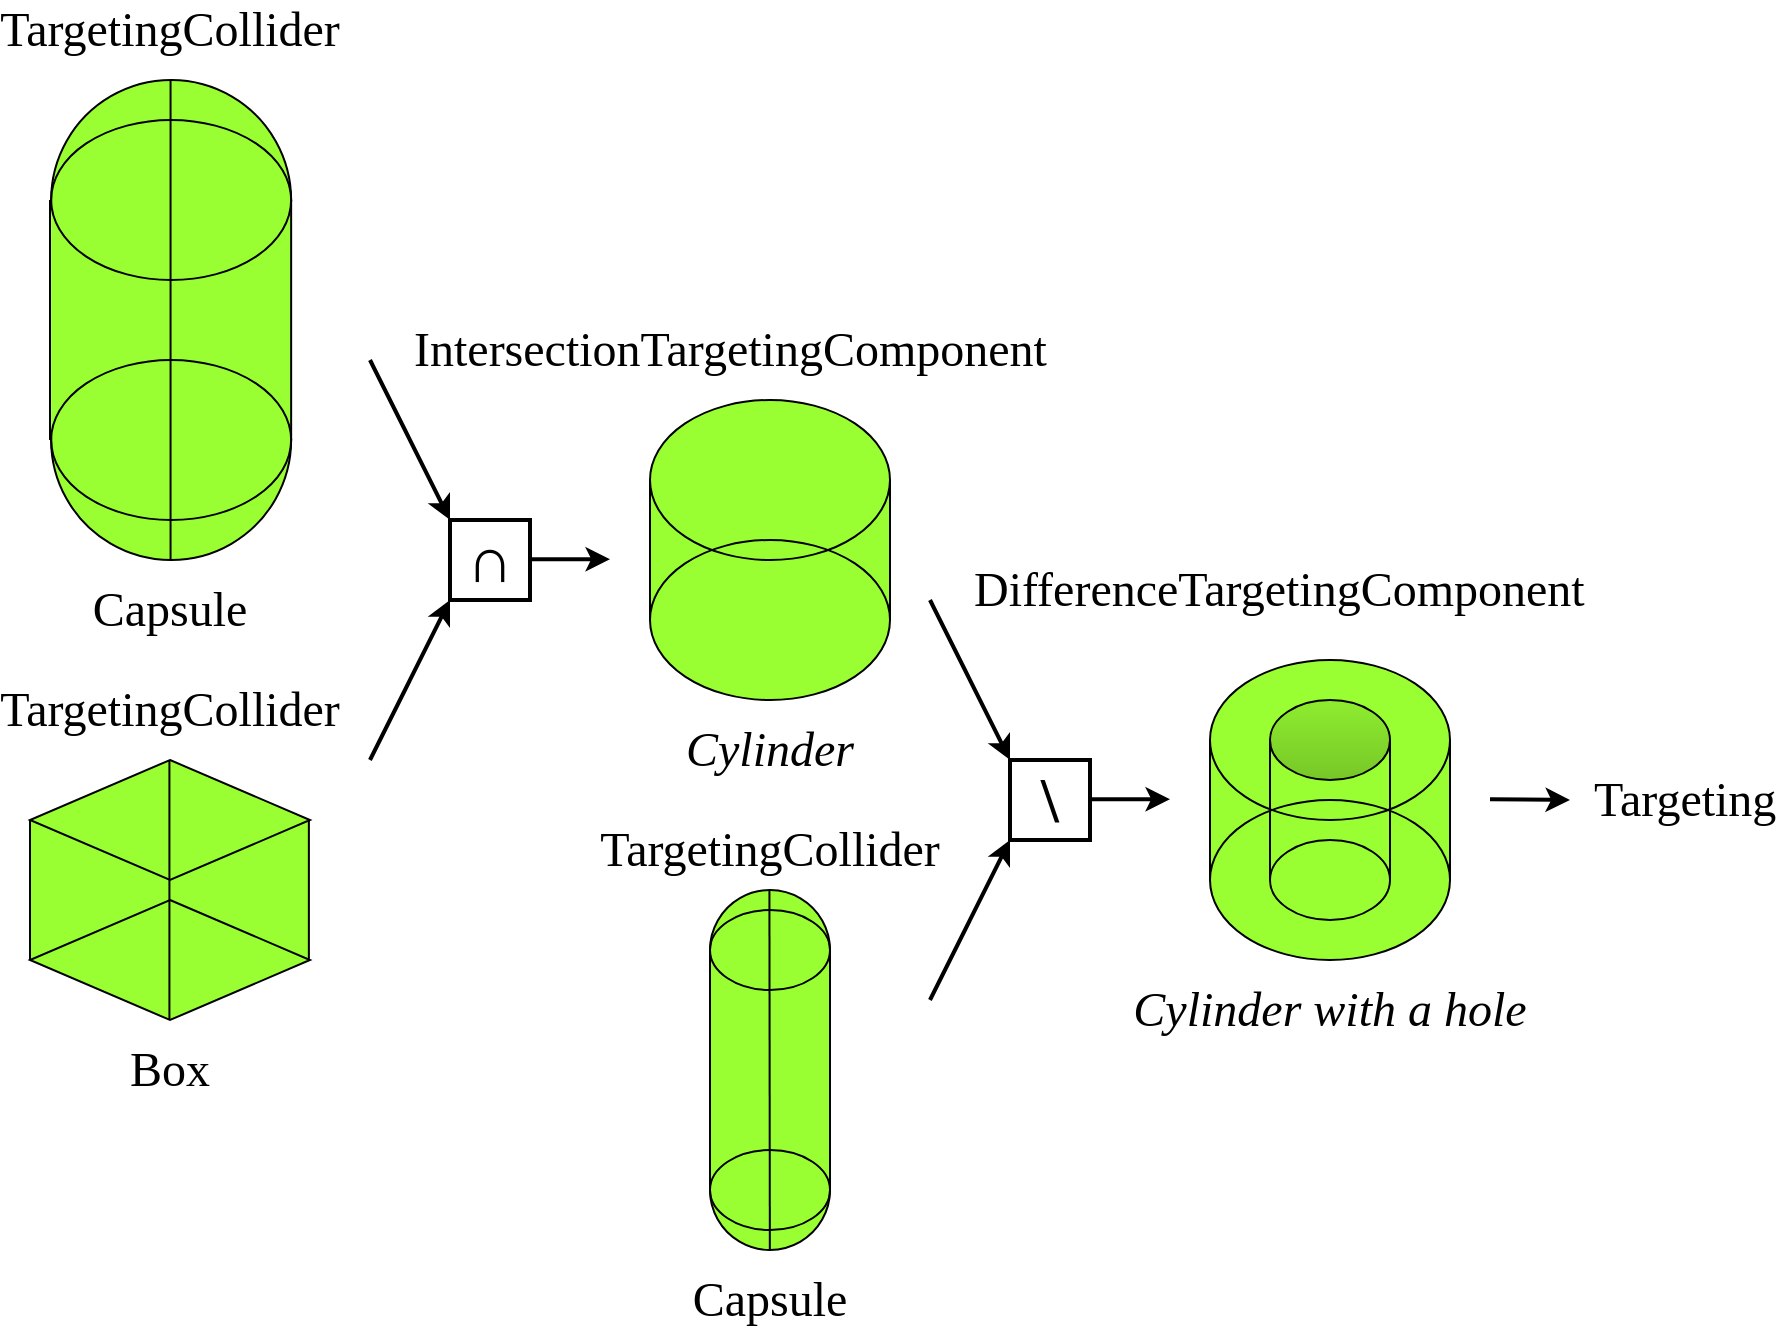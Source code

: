 <mxfile version="24.4.13" type="device">
  <diagram name="Page-1" id="GrPyed6YagP2HtkeNUPu">
    <mxGraphModel dx="1195" dy="697" grid="1" gridSize="10" guides="1" tooltips="1" connect="1" arrows="1" fold="1" page="1" pageScale="1" pageWidth="850" pageHeight="1100" math="0" shadow="0">
      <root>
        <mxCell id="0" />
        <mxCell id="1" parent="0" />
        <mxCell id="gQoaDJSqaI62pooVhnRh-50" value="" style="group" vertex="1" connectable="0" parent="1">
          <mxGeometry x="80" y="100" width="120.57" height="240" as="geometry" />
        </mxCell>
        <mxCell id="gQoaDJSqaI62pooVhnRh-12" value="" style="rounded=0;whiteSpace=wrap;html=1;fillColor=#99FF33;strokeColor=none;" vertex="1" parent="gQoaDJSqaI62pooVhnRh-50">
          <mxGeometry x="0.57" y="60" width="120" height="120" as="geometry" />
        </mxCell>
        <mxCell id="gQoaDJSqaI62pooVhnRh-10" value="" style="ellipse;whiteSpace=wrap;html=1;aspect=fixed;strokeColor=none;fillColor=#99FF33;" vertex="1" parent="gQoaDJSqaI62pooVhnRh-50">
          <mxGeometry x="0.57" y="120" width="120" height="120" as="geometry" />
        </mxCell>
        <mxCell id="gQoaDJSqaI62pooVhnRh-9" value="" style="ellipse;whiteSpace=wrap;html=1;aspect=fixed;strokeColor=none;fillColor=#99FF33;" vertex="1" parent="gQoaDJSqaI62pooVhnRh-50">
          <mxGeometry x="0.57" width="120" height="120" as="geometry" />
        </mxCell>
        <mxCell id="gQoaDJSqaI62pooVhnRh-1" value="" style="ellipse;whiteSpace=wrap;html=1;fillColor=none;" vertex="1" parent="gQoaDJSqaI62pooVhnRh-50">
          <mxGeometry x="0.57" y="20" width="120" height="80" as="geometry" />
        </mxCell>
        <mxCell id="gQoaDJSqaI62pooVhnRh-2" value="" style="ellipse;whiteSpace=wrap;html=1;fillColor=none;" vertex="1" parent="gQoaDJSqaI62pooVhnRh-50">
          <mxGeometry x="0.57" y="140" width="120" height="80" as="geometry" />
        </mxCell>
        <mxCell id="gQoaDJSqaI62pooVhnRh-3" value="" style="verticalLabelPosition=bottom;verticalAlign=top;html=1;shape=mxgraph.basic.arc;startAngle=0.748;endAngle=0.253;" vertex="1" parent="gQoaDJSqaI62pooVhnRh-50">
          <mxGeometry x="0.57" width="120" height="120" as="geometry" />
        </mxCell>
        <mxCell id="gQoaDJSqaI62pooVhnRh-4" value="" style="verticalLabelPosition=bottom;verticalAlign=top;html=1;shape=mxgraph.basic.arc;startAngle=0.748;endAngle=0.253;rotation=-180;" vertex="1" parent="gQoaDJSqaI62pooVhnRh-50">
          <mxGeometry x="0.57" y="120" width="120" height="120" as="geometry" />
        </mxCell>
        <mxCell id="gQoaDJSqaI62pooVhnRh-5" value="" style="endArrow=none;html=1;rounded=0;" edge="1" parent="gQoaDJSqaI62pooVhnRh-50">
          <mxGeometry width="50" height="50" relative="1" as="geometry">
            <mxPoint x="60.28" as="sourcePoint" />
            <mxPoint x="60.28" y="240" as="targetPoint" />
          </mxGeometry>
        </mxCell>
        <mxCell id="gQoaDJSqaI62pooVhnRh-6" value="" style="endArrow=none;html=1;rounded=0;" edge="1" parent="gQoaDJSqaI62pooVhnRh-50">
          <mxGeometry width="50" height="50" relative="1" as="geometry">
            <mxPoint x="120.57" y="60" as="sourcePoint" />
            <mxPoint x="120.57" y="180" as="targetPoint" />
          </mxGeometry>
        </mxCell>
        <mxCell id="gQoaDJSqaI62pooVhnRh-8" value="" style="endArrow=none;html=1;rounded=0;" edge="1" parent="gQoaDJSqaI62pooVhnRh-50">
          <mxGeometry width="50" height="50" relative="1" as="geometry">
            <mxPoint y="60" as="sourcePoint" />
            <mxPoint y="180" as="targetPoint" />
          </mxGeometry>
        </mxCell>
        <mxCell id="gQoaDJSqaI62pooVhnRh-51" value="" style="group" vertex="1" connectable="0" parent="1">
          <mxGeometry x="70" y="440" width="140" height="130.04" as="geometry" />
        </mxCell>
        <mxCell id="gQoaDJSqaI62pooVhnRh-20" value="" style="rounded=0;whiteSpace=wrap;html=1;fillColor=#99FF33;strokeColor=none;" vertex="1" parent="gQoaDJSqaI62pooVhnRh-51">
          <mxGeometry y="30" width="140" height="70" as="geometry" />
        </mxCell>
        <mxCell id="gQoaDJSqaI62pooVhnRh-18" value="" style="rhombus;whiteSpace=wrap;html=1;fillColor=#99FF33;strokeColor=none;" vertex="1" parent="gQoaDJSqaI62pooVhnRh-51">
          <mxGeometry width="140" height="60" as="geometry" />
        </mxCell>
        <mxCell id="gQoaDJSqaI62pooVhnRh-19" value="" style="rhombus;whiteSpace=wrap;html=1;fillColor=#99FF33;strokeColor=none;" vertex="1" parent="gQoaDJSqaI62pooVhnRh-51">
          <mxGeometry y="70" width="140" height="60" as="geometry" />
        </mxCell>
        <mxCell id="gQoaDJSqaI62pooVhnRh-13" value="" style="rhombus;whiteSpace=wrap;html=1;fillColor=none;" vertex="1" parent="gQoaDJSqaI62pooVhnRh-51">
          <mxGeometry y="70" width="140" height="60" as="geometry" />
        </mxCell>
        <mxCell id="gQoaDJSqaI62pooVhnRh-14" value="" style="rhombus;whiteSpace=wrap;html=1;fillColor=none;" vertex="1" parent="gQoaDJSqaI62pooVhnRh-51">
          <mxGeometry width="140" height="60" as="geometry" />
        </mxCell>
        <mxCell id="gQoaDJSqaI62pooVhnRh-15" value="" style="endArrow=none;html=1;rounded=0;" edge="1" parent="gQoaDJSqaI62pooVhnRh-51">
          <mxGeometry width="50" height="50" relative="1" as="geometry">
            <mxPoint x="69.71" y="130.04" as="sourcePoint" />
            <mxPoint x="69.71" as="targetPoint" />
          </mxGeometry>
        </mxCell>
        <mxCell id="gQoaDJSqaI62pooVhnRh-16" value="" style="endArrow=none;html=1;rounded=0;" edge="1" parent="gQoaDJSqaI62pooVhnRh-51">
          <mxGeometry width="50" height="50" relative="1" as="geometry">
            <mxPoint y="100" as="sourcePoint" />
            <mxPoint y="30" as="targetPoint" />
          </mxGeometry>
        </mxCell>
        <mxCell id="gQoaDJSqaI62pooVhnRh-17" value="" style="endArrow=none;html=1;rounded=0;" edge="1" parent="gQoaDJSqaI62pooVhnRh-51">
          <mxGeometry width="50" height="50" relative="1" as="geometry">
            <mxPoint x="139.43" y="100" as="sourcePoint" />
            <mxPoint x="139.43" y="30" as="targetPoint" />
          </mxGeometry>
        </mxCell>
        <mxCell id="gQoaDJSqaI62pooVhnRh-52" value="" style="group" vertex="1" connectable="0" parent="1">
          <mxGeometry x="380" y="260" width="120" height="150" as="geometry" />
        </mxCell>
        <mxCell id="gQoaDJSqaI62pooVhnRh-24" value="" style="rounded=0;whiteSpace=wrap;html=1;fillColor=#99FF33;strokeColor=none;" vertex="1" parent="gQoaDJSqaI62pooVhnRh-52">
          <mxGeometry y="40" width="120" height="70" as="geometry" />
        </mxCell>
        <mxCell id="gQoaDJSqaI62pooVhnRh-23" value="" style="ellipse;whiteSpace=wrap;html=1;fillColor=#99FF33;strokeColor=none;" vertex="1" parent="gQoaDJSqaI62pooVhnRh-52">
          <mxGeometry y="70" width="120" height="80" as="geometry" />
        </mxCell>
        <mxCell id="gQoaDJSqaI62pooVhnRh-22" value="" style="ellipse;whiteSpace=wrap;html=1;fillColor=#99FF33;" vertex="1" parent="gQoaDJSqaI62pooVhnRh-52">
          <mxGeometry width="120" height="80" as="geometry" />
        </mxCell>
        <mxCell id="gQoaDJSqaI62pooVhnRh-25" value="" style="ellipse;whiteSpace=wrap;html=1;fillColor=none;" vertex="1" parent="gQoaDJSqaI62pooVhnRh-52">
          <mxGeometry y="70" width="120" height="80" as="geometry" />
        </mxCell>
        <mxCell id="gQoaDJSqaI62pooVhnRh-26" value="" style="endArrow=none;html=1;rounded=0;" edge="1" parent="gQoaDJSqaI62pooVhnRh-52">
          <mxGeometry width="50" height="50" relative="1" as="geometry">
            <mxPoint y="110" as="sourcePoint" />
            <mxPoint y="40" as="targetPoint" />
          </mxGeometry>
        </mxCell>
        <mxCell id="gQoaDJSqaI62pooVhnRh-27" value="" style="endArrow=none;html=1;rounded=0;" edge="1" parent="gQoaDJSqaI62pooVhnRh-52">
          <mxGeometry width="50" height="50" relative="1" as="geometry">
            <mxPoint x="120" y="110" as="sourcePoint" />
            <mxPoint x="120" y="40" as="targetPoint" />
          </mxGeometry>
        </mxCell>
        <mxCell id="gQoaDJSqaI62pooVhnRh-53" value="" style="group" vertex="1" connectable="0" parent="1">
          <mxGeometry x="410" y="505" width="60" height="180" as="geometry" />
        </mxCell>
        <mxCell id="gQoaDJSqaI62pooVhnRh-34" value="" style="rounded=0;whiteSpace=wrap;html=1;fillColor=#99FF33;strokeColor=none;" vertex="1" parent="gQoaDJSqaI62pooVhnRh-53">
          <mxGeometry y="30" width="60" height="120" as="geometry" />
        </mxCell>
        <mxCell id="gQoaDJSqaI62pooVhnRh-35" value="" style="ellipse;whiteSpace=wrap;html=1;aspect=fixed;strokeColor=none;fillColor=#99FF33;" vertex="1" parent="gQoaDJSqaI62pooVhnRh-53">
          <mxGeometry y="120" width="60" height="60" as="geometry" />
        </mxCell>
        <mxCell id="gQoaDJSqaI62pooVhnRh-36" value="" style="ellipse;whiteSpace=wrap;html=1;aspect=fixed;strokeColor=none;fillColor=#99FF33;" vertex="1" parent="gQoaDJSqaI62pooVhnRh-53">
          <mxGeometry width="60" height="60" as="geometry" />
        </mxCell>
        <mxCell id="gQoaDJSqaI62pooVhnRh-37" value="" style="ellipse;whiteSpace=wrap;html=1;fillColor=none;" vertex="1" parent="gQoaDJSqaI62pooVhnRh-53">
          <mxGeometry y="10" width="60" height="40" as="geometry" />
        </mxCell>
        <mxCell id="gQoaDJSqaI62pooVhnRh-38" value="" style="ellipse;whiteSpace=wrap;html=1;fillColor=none;" vertex="1" parent="gQoaDJSqaI62pooVhnRh-53">
          <mxGeometry y="130" width="60" height="40" as="geometry" />
        </mxCell>
        <mxCell id="gQoaDJSqaI62pooVhnRh-39" value="" style="verticalLabelPosition=bottom;verticalAlign=top;html=1;shape=mxgraph.basic.arc;startAngle=0.748;endAngle=0.253;" vertex="1" parent="gQoaDJSqaI62pooVhnRh-53">
          <mxGeometry width="60" height="60" as="geometry" />
        </mxCell>
        <mxCell id="gQoaDJSqaI62pooVhnRh-40" value="" style="verticalLabelPosition=bottom;verticalAlign=top;html=1;shape=mxgraph.basic.arc;startAngle=0.748;endAngle=0.253;rotation=-180;" vertex="1" parent="gQoaDJSqaI62pooVhnRh-53">
          <mxGeometry y="120" width="60" height="60" as="geometry" />
        </mxCell>
        <mxCell id="gQoaDJSqaI62pooVhnRh-41" value="" style="endArrow=none;html=1;rounded=0;" edge="1" parent="gQoaDJSqaI62pooVhnRh-53">
          <mxGeometry width="50" height="50" relative="1" as="geometry">
            <mxPoint x="29.71" as="sourcePoint" />
            <mxPoint x="29.92" y="180" as="targetPoint" />
          </mxGeometry>
        </mxCell>
        <mxCell id="gQoaDJSqaI62pooVhnRh-42" value="" style="endArrow=none;html=1;rounded=0;" edge="1" parent="gQoaDJSqaI62pooVhnRh-53">
          <mxGeometry width="50" height="50" relative="1" as="geometry">
            <mxPoint x="60" y="30" as="sourcePoint" />
            <mxPoint x="60" y="150" as="targetPoint" />
          </mxGeometry>
        </mxCell>
        <mxCell id="gQoaDJSqaI62pooVhnRh-43" value="" style="endArrow=none;html=1;rounded=0;" edge="1" parent="gQoaDJSqaI62pooVhnRh-53">
          <mxGeometry width="50" height="50" relative="1" as="geometry">
            <mxPoint y="30" as="sourcePoint" />
            <mxPoint y="150" as="targetPoint" />
          </mxGeometry>
        </mxCell>
        <mxCell id="gQoaDJSqaI62pooVhnRh-54" value="" style="group" vertex="1" connectable="0" parent="1">
          <mxGeometry x="660" y="390" width="120" height="150" as="geometry" />
        </mxCell>
        <mxCell id="gQoaDJSqaI62pooVhnRh-28" value="" style="rounded=0;whiteSpace=wrap;html=1;fillColor=#99FF33;strokeColor=none;" vertex="1" parent="gQoaDJSqaI62pooVhnRh-54">
          <mxGeometry y="40" width="120" height="70" as="geometry" />
        </mxCell>
        <mxCell id="gQoaDJSqaI62pooVhnRh-29" value="" style="ellipse;whiteSpace=wrap;html=1;fillColor=#99FF33;strokeColor=none;" vertex="1" parent="gQoaDJSqaI62pooVhnRh-54">
          <mxGeometry y="70" width="120" height="80" as="geometry" />
        </mxCell>
        <mxCell id="gQoaDJSqaI62pooVhnRh-30" value="" style="ellipse;whiteSpace=wrap;html=1;fillColor=#99FF33;" vertex="1" parent="gQoaDJSqaI62pooVhnRh-54">
          <mxGeometry width="120" height="80" as="geometry" />
        </mxCell>
        <mxCell id="gQoaDJSqaI62pooVhnRh-31" value="" style="ellipse;whiteSpace=wrap;html=1;fillColor=none;" vertex="1" parent="gQoaDJSqaI62pooVhnRh-54">
          <mxGeometry y="70" width="120" height="80" as="geometry" />
        </mxCell>
        <mxCell id="gQoaDJSqaI62pooVhnRh-32" value="" style="endArrow=none;html=1;rounded=0;" edge="1" parent="gQoaDJSqaI62pooVhnRh-54">
          <mxGeometry width="50" height="50" relative="1" as="geometry">
            <mxPoint y="110" as="sourcePoint" />
            <mxPoint y="40" as="targetPoint" />
          </mxGeometry>
        </mxCell>
        <mxCell id="gQoaDJSqaI62pooVhnRh-33" value="" style="endArrow=none;html=1;rounded=0;" edge="1" parent="gQoaDJSqaI62pooVhnRh-54">
          <mxGeometry width="50" height="50" relative="1" as="geometry">
            <mxPoint x="120" y="110" as="sourcePoint" />
            <mxPoint x="120" y="40" as="targetPoint" />
          </mxGeometry>
        </mxCell>
        <mxCell id="gQoaDJSqaI62pooVhnRh-45" value="" style="ellipse;whiteSpace=wrap;html=1;fillColor=#8EED2F;gradientColor=#77C727;" vertex="1" parent="gQoaDJSqaI62pooVhnRh-54">
          <mxGeometry x="30" y="20" width="60" height="40" as="geometry" />
        </mxCell>
        <mxCell id="gQoaDJSqaI62pooVhnRh-46" value="" style="ellipse;whiteSpace=wrap;html=1;fillColor=none;" vertex="1" parent="gQoaDJSqaI62pooVhnRh-54">
          <mxGeometry x="30" y="90" width="60" height="40" as="geometry" />
        </mxCell>
        <mxCell id="gQoaDJSqaI62pooVhnRh-47" value="" style="endArrow=none;html=1;rounded=0;" edge="1" parent="gQoaDJSqaI62pooVhnRh-54">
          <mxGeometry width="50" height="50" relative="1" as="geometry">
            <mxPoint x="90" y="110" as="sourcePoint" />
            <mxPoint x="90" y="40" as="targetPoint" />
          </mxGeometry>
        </mxCell>
        <mxCell id="gQoaDJSqaI62pooVhnRh-48" value="" style="endArrow=none;html=1;rounded=0;" edge="1" parent="gQoaDJSqaI62pooVhnRh-54">
          <mxGeometry width="50" height="50" relative="1" as="geometry">
            <mxPoint x="30" y="110" as="sourcePoint" />
            <mxPoint x="30" y="40" as="targetPoint" />
          </mxGeometry>
        </mxCell>
        <mxCell id="gQoaDJSqaI62pooVhnRh-56" value="Capsule" style="text;html=1;align=center;verticalAlign=middle;whiteSpace=wrap;rounded=0;fontFamily=&quot;Latin Modern Regular 12&quot;;fontSize=24;" vertex="1" parent="1">
          <mxGeometry x="110.29" y="350" width="60" height="30" as="geometry" />
        </mxCell>
        <mxCell id="gQoaDJSqaI62pooVhnRh-57" value="Box" style="text;html=1;align=center;verticalAlign=middle;whiteSpace=wrap;rounded=0;fontFamily=&quot;Latin Modern Regular 12&quot;;fontSize=24;" vertex="1" parent="1">
          <mxGeometry x="110" y="580" width="60" height="30" as="geometry" />
        </mxCell>
        <mxCell id="gQoaDJSqaI62pooVhnRh-59" value="∩" style="rounded=0;whiteSpace=wrap;html=1;fontSize=32;fontFamily=&quot;Latin Modern Regular 12&quot;;fontStyle=1;strokeWidth=2;" vertex="1" parent="1">
          <mxGeometry x="280" y="320" width="40" height="40" as="geometry" />
        </mxCell>
        <mxCell id="gQoaDJSqaI62pooVhnRh-61" value="" style="endArrow=classic;html=1;rounded=0;strokeWidth=2;endFill=1;" edge="1" parent="1">
          <mxGeometry width="50" height="50" relative="1" as="geometry">
            <mxPoint x="240" y="240" as="sourcePoint" />
            <mxPoint x="280" y="320" as="targetPoint" />
          </mxGeometry>
        </mxCell>
        <mxCell id="gQoaDJSqaI62pooVhnRh-62" value="" style="endArrow=classic;html=1;rounded=0;strokeWidth=2;endFill=1;" edge="1" parent="1">
          <mxGeometry width="50" height="50" relative="1" as="geometry">
            <mxPoint x="240" y="440" as="sourcePoint" />
            <mxPoint x="280" y="360" as="targetPoint" />
          </mxGeometry>
        </mxCell>
        <mxCell id="gQoaDJSqaI62pooVhnRh-63" value="Capsule" style="text;html=1;align=center;verticalAlign=middle;whiteSpace=wrap;rounded=0;fontFamily=&quot;Latin Modern Regular 12&quot;;fontSize=24;" vertex="1" parent="1">
          <mxGeometry x="410" y="695" width="60" height="30" as="geometry" />
        </mxCell>
        <mxCell id="gQoaDJSqaI62pooVhnRh-64" value="\" style="rounded=0;whiteSpace=wrap;html=1;fontSize=32;fontFamily=&quot;Latin Modern Regular 12&quot;;fontStyle=1;strokeWidth=2;" vertex="1" parent="1">
          <mxGeometry x="560" y="440" width="40" height="40" as="geometry" />
        </mxCell>
        <mxCell id="gQoaDJSqaI62pooVhnRh-65" value="" style="endArrow=classic;html=1;rounded=0;strokeWidth=2;endFill=1;" edge="1" parent="1">
          <mxGeometry width="50" height="50" relative="1" as="geometry">
            <mxPoint x="520" y="360" as="sourcePoint" />
            <mxPoint x="560.0" y="440" as="targetPoint" />
          </mxGeometry>
        </mxCell>
        <mxCell id="gQoaDJSqaI62pooVhnRh-66" value="" style="endArrow=classic;html=1;rounded=0;strokeWidth=2;endFill=1;" edge="1" parent="1">
          <mxGeometry width="50" height="50" relative="1" as="geometry">
            <mxPoint x="520" y="560" as="sourcePoint" />
            <mxPoint x="560" y="480" as="targetPoint" />
          </mxGeometry>
        </mxCell>
        <mxCell id="gQoaDJSqaI62pooVhnRh-68" value="Cylinder" style="text;html=1;align=center;verticalAlign=middle;whiteSpace=wrap;rounded=0;fontFamily=&quot;Latin Modern Regular 12&quot;;fontSize=24;fontStyle=2" vertex="1" parent="1">
          <mxGeometry x="410" y="420" width="60" height="30" as="geometry" />
        </mxCell>
        <mxCell id="gQoaDJSqaI62pooVhnRh-69" value="Cylinder with a hole" style="text;html=1;align=center;verticalAlign=middle;whiteSpace=wrap;rounded=0;fontFamily=&quot;Latin Modern Regular 12&quot;;fontSize=24;fontStyle=2" vertex="1" parent="1">
          <mxGeometry x="620" y="550" width="200" height="30" as="geometry" />
        </mxCell>
        <mxCell id="gQoaDJSqaI62pooVhnRh-70" value="" style="endArrow=classic;html=1;rounded=0;strokeWidth=2;" edge="1" parent="1">
          <mxGeometry width="50" height="50" relative="1" as="geometry">
            <mxPoint x="320" y="339.58" as="sourcePoint" />
            <mxPoint x="360" y="339.58" as="targetPoint" />
          </mxGeometry>
        </mxCell>
        <mxCell id="gQoaDJSqaI62pooVhnRh-71" value="" style="endArrow=classic;html=1;rounded=0;strokeWidth=2;" edge="1" parent="1">
          <mxGeometry width="50" height="50" relative="1" as="geometry">
            <mxPoint x="600" y="459.58" as="sourcePoint" />
            <mxPoint x="640" y="459.58" as="targetPoint" />
          </mxGeometry>
        </mxCell>
        <mxCell id="gQoaDJSqaI62pooVhnRh-72" value="" style="endArrow=classic;html=1;rounded=0;strokeWidth=2;" edge="1" parent="1">
          <mxGeometry width="50" height="50" relative="1" as="geometry">
            <mxPoint x="800" y="459.58" as="sourcePoint" />
            <mxPoint x="840" y="460" as="targetPoint" />
          </mxGeometry>
        </mxCell>
        <mxCell id="gQoaDJSqaI62pooVhnRh-73" value="Targeting" style="text;html=1;align=left;verticalAlign=middle;whiteSpace=wrap;rounded=0;fontSize=24;fontFamily=&quot;Latin Modern Mono 12&quot;;" vertex="1" parent="1">
          <mxGeometry x="850" y="445" width="60" height="30" as="geometry" />
        </mxCell>
        <mxCell id="gQoaDJSqaI62pooVhnRh-74" value="DifferenceTargetingComponent" style="text;html=1;align=left;verticalAlign=middle;whiteSpace=wrap;rounded=0;fontSize=24;fontFamily=&quot;Latin Modern Mono 12&quot;;" vertex="1" parent="1">
          <mxGeometry x="540" y="340" width="60" height="30" as="geometry" />
        </mxCell>
        <mxCell id="gQoaDJSqaI62pooVhnRh-75" value="IntersectionTargetingComponent" style="text;html=1;align=left;verticalAlign=middle;whiteSpace=wrap;rounded=0;fontSize=24;fontFamily=&quot;Latin Modern Mono 12&quot;;" vertex="1" parent="1">
          <mxGeometry x="260" y="220" width="60" height="30" as="geometry" />
        </mxCell>
        <mxCell id="gQoaDJSqaI62pooVhnRh-76" value="TargetingCollider" style="text;html=1;align=center;verticalAlign=middle;whiteSpace=wrap;rounded=0;fontSize=24;fontFamily=&quot;Latin Modern Mono 12&quot;;" vertex="1" parent="1">
          <mxGeometry x="110" y="60" width="60" height="30" as="geometry" />
        </mxCell>
        <mxCell id="gQoaDJSqaI62pooVhnRh-77" value="TargetingCollider" style="text;html=1;align=center;verticalAlign=middle;whiteSpace=wrap;rounded=0;fontSize=24;fontFamily=&quot;Latin Modern Mono 12&quot;;" vertex="1" parent="1">
          <mxGeometry x="110.29" y="400" width="60" height="30" as="geometry" />
        </mxCell>
        <mxCell id="gQoaDJSqaI62pooVhnRh-78" value="TargetingCollider" style="text;html=1;align=center;verticalAlign=middle;whiteSpace=wrap;rounded=0;fontSize=24;fontFamily=&quot;Latin Modern Mono 12&quot;;" vertex="1" parent="1">
          <mxGeometry x="410" y="470" width="60" height="30" as="geometry" />
        </mxCell>
      </root>
    </mxGraphModel>
  </diagram>
</mxfile>
